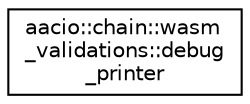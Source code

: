 digraph "Graphical Class Hierarchy"
{
  edge [fontname="Helvetica",fontsize="10",labelfontname="Helvetica",labelfontsize="10"];
  node [fontname="Helvetica",fontsize="10",shape=record];
  rankdir="LR";
  Node0 [label="aacio::chain::wasm\l_validations::debug\l_printer",height=0.2,width=0.4,color="black", fillcolor="white", style="filled",URL="$structaacio_1_1chain_1_1wasm__validations_1_1debug__printer.html"];
}
